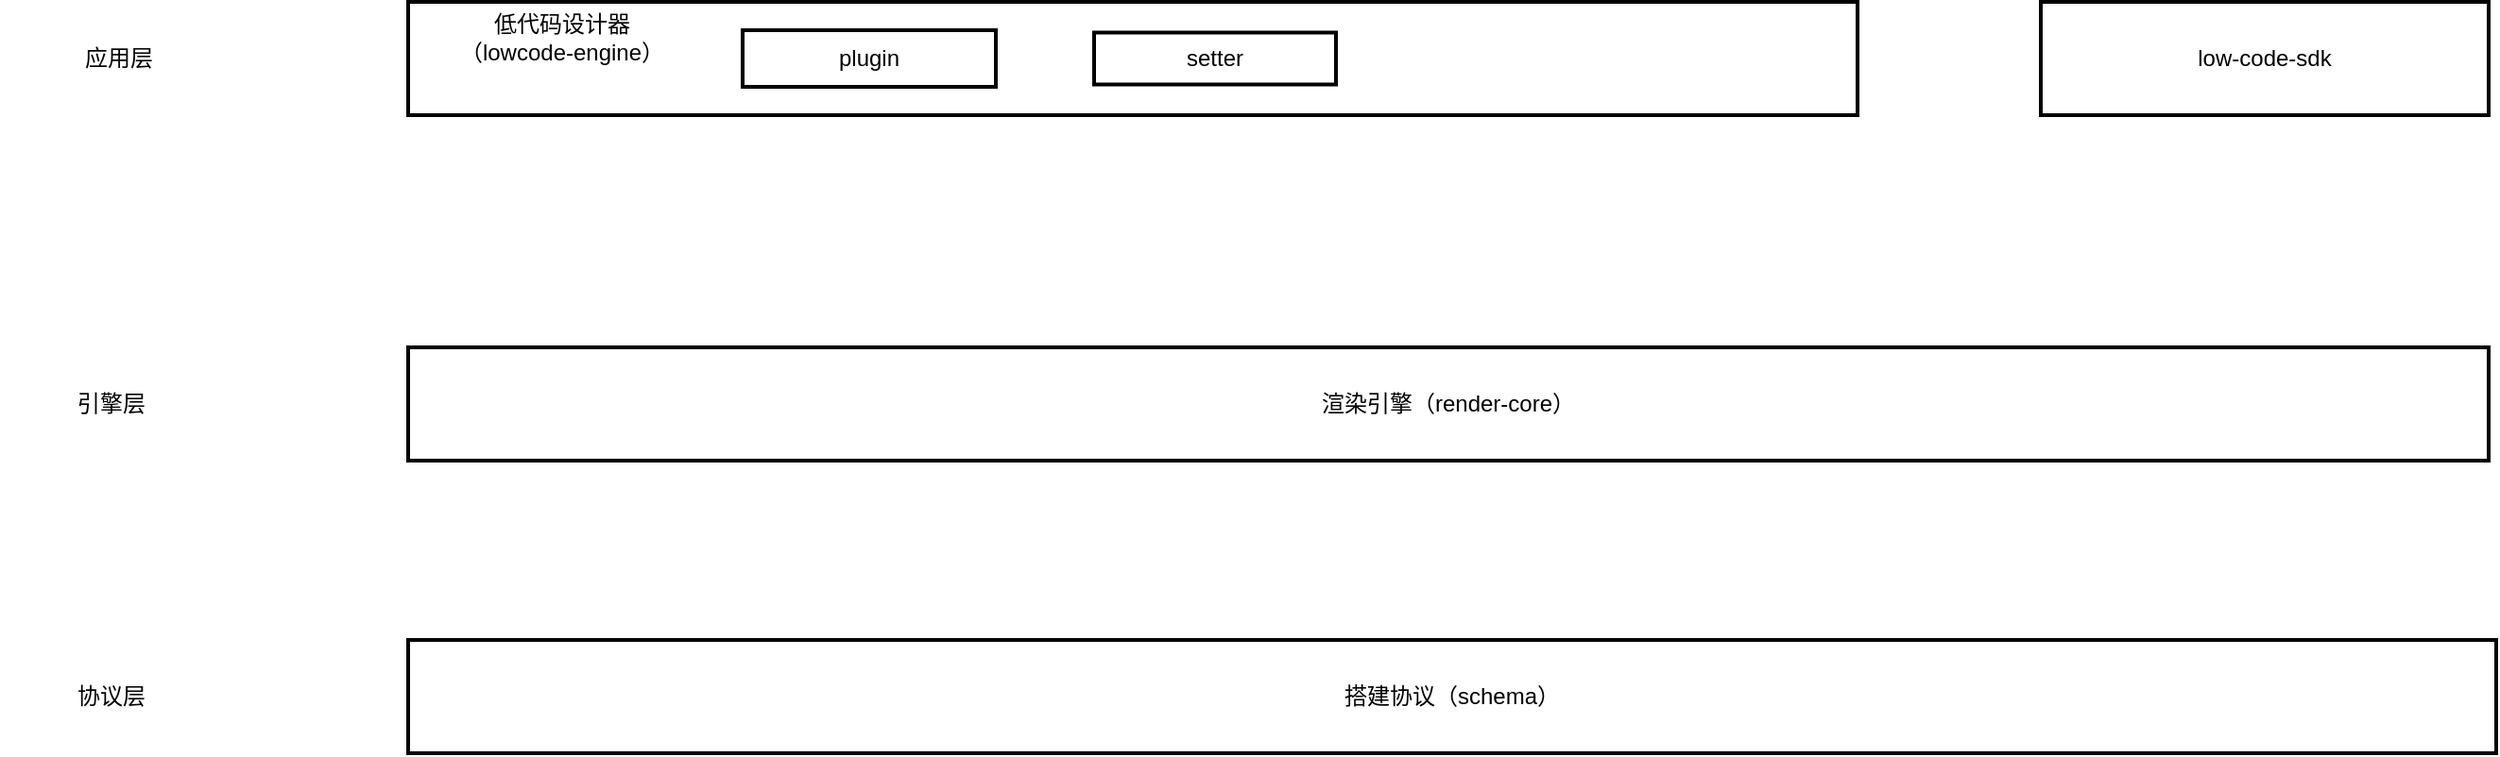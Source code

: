 <mxfile version="22.1.18" type="github">
  <diagram name="第 1 页" id="Ru8qunhcTC8Fts-bk-nv">
    <mxGraphModel dx="2860" dy="1166" grid="0" gridSize="10" guides="1" tooltips="1" connect="1" arrows="1" fold="1" page="0" pageScale="1" pageWidth="827" pageHeight="1169" math="0" shadow="0">
      <root>
        <mxCell id="0" />
        <mxCell id="1" parent="0" />
        <mxCell id="WdwnKccdSxa5qRJBsbH4-1" value="渲染引擎（render-core）" style="rounded=0;whiteSpace=wrap;html=1;strokeWidth=2;" parent="1" vertex="1">
          <mxGeometry x="-499" y="457" width="1101" height="60" as="geometry" />
        </mxCell>
        <mxCell id="WdwnKccdSxa5qRJBsbH4-5" value="" style="rounded=0;whiteSpace=wrap;html=1;strokeWidth=2;" parent="1" vertex="1">
          <mxGeometry x="-499" y="274" width="767" height="60" as="geometry" />
        </mxCell>
        <mxCell id="WdwnKccdSxa5qRJBsbH4-6" value="引擎层" style="text;html=1;strokeColor=none;fillColor=none;align=center;verticalAlign=middle;whiteSpace=wrap;rounded=0;" parent="1" vertex="1">
          <mxGeometry x="-715" y="472" width="118" height="30" as="geometry" />
        </mxCell>
        <mxCell id="WdwnKccdSxa5qRJBsbH4-7" value="协议层" style="text;html=1;strokeColor=none;fillColor=none;align=center;verticalAlign=middle;whiteSpace=wrap;rounded=0;" parent="1" vertex="1">
          <mxGeometry x="-686" y="627" width="60" height="30" as="geometry" />
        </mxCell>
        <mxCell id="WdwnKccdSxa5qRJBsbH4-8" value="搭建协议（schema）" style="rounded=0;whiteSpace=wrap;html=1;strokeWidth=2;" parent="1" vertex="1">
          <mxGeometry x="-499" y="612" width="1105" height="60" as="geometry" />
        </mxCell>
        <mxCell id="WdwnKccdSxa5qRJBsbH4-9" value="low-code-sdk" style="rounded=0;whiteSpace=wrap;html=1;strokeWidth=2;" parent="1" vertex="1">
          <mxGeometry x="365" y="274" width="237" height="60" as="geometry" />
        </mxCell>
        <mxCell id="WdwnKccdSxa5qRJBsbH4-10" value="应用层" style="text;html=1;strokeColor=none;fillColor=none;align=center;verticalAlign=middle;whiteSpace=wrap;rounded=0;" parent="1" vertex="1">
          <mxGeometry x="-711" y="289" width="118" height="30" as="geometry" />
        </mxCell>
        <mxCell id="tGqpz7tcLyGyesHKDpgI-4" value="plugin" style="rounded=0;whiteSpace=wrap;html=1;strokeWidth=2;" vertex="1" parent="1">
          <mxGeometry x="-322" y="289" width="134" height="30" as="geometry" />
        </mxCell>
        <mxCell id="tGqpz7tcLyGyesHKDpgI-5" value="setter" style="rounded=0;whiteSpace=wrap;html=1;strokeWidth=2;" vertex="1" parent="1">
          <mxGeometry x="-136" y="290.25" width="128" height="27.5" as="geometry" />
        </mxCell>
        <mxCell id="tGqpz7tcLyGyesHKDpgI-6" value="低代码设计器&lt;br&gt;（lowcode-engine）" style="text;html=1;strokeColor=none;fillColor=none;align=center;verticalAlign=middle;whiteSpace=wrap;rounded=0;" vertex="1" parent="1">
          <mxGeometry x="-496" y="278" width="157" height="30" as="geometry" />
        </mxCell>
      </root>
    </mxGraphModel>
  </diagram>
</mxfile>
